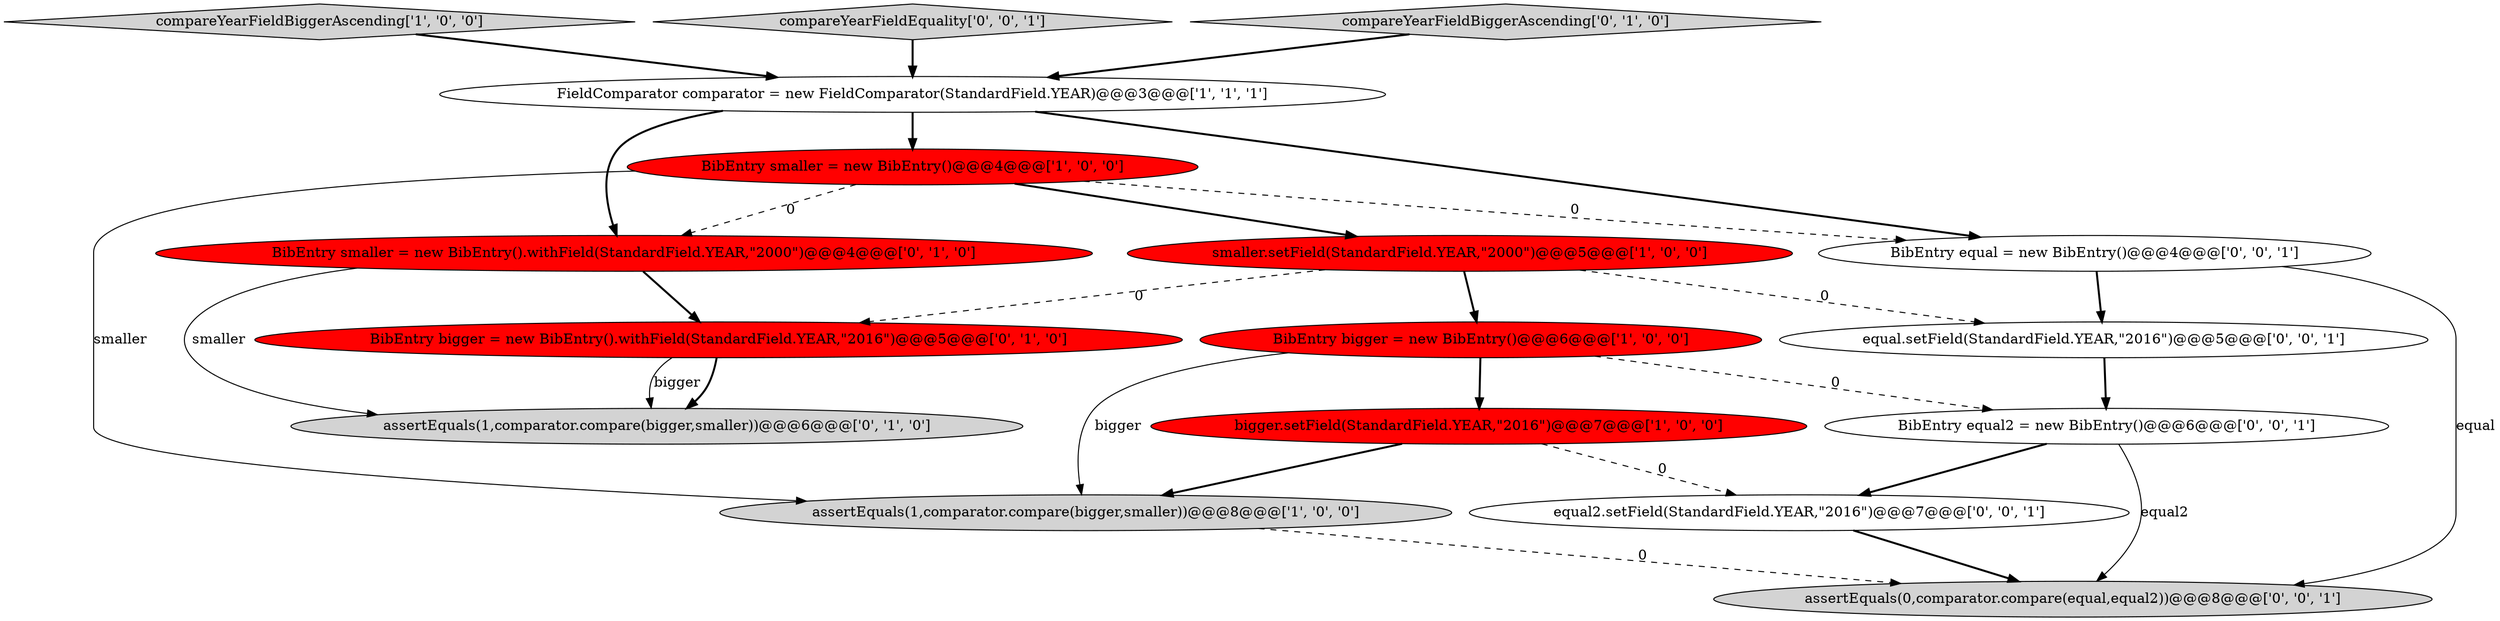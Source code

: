 digraph {
13 [style = filled, label = "BibEntry equal2 = new BibEntry()@@@6@@@['0', '0', '1']", fillcolor = white, shape = ellipse image = "AAA0AAABBB3BBB"];
1 [style = filled, label = "assertEquals(1,comparator.compare(bigger,smaller))@@@8@@@['1', '0', '0']", fillcolor = lightgray, shape = ellipse image = "AAA0AAABBB1BBB"];
10 [style = filled, label = "assertEquals(1,comparator.compare(bigger,smaller))@@@6@@@['0', '1', '0']", fillcolor = lightgray, shape = ellipse image = "AAA0AAABBB2BBB"];
16 [style = filled, label = "equal2.setField(StandardField.YEAR,\"2016\")@@@7@@@['0', '0', '1']", fillcolor = white, shape = ellipse image = "AAA0AAABBB3BBB"];
11 [style = filled, label = "equal.setField(StandardField.YEAR,\"2016\")@@@5@@@['0', '0', '1']", fillcolor = white, shape = ellipse image = "AAA0AAABBB3BBB"];
2 [style = filled, label = "compareYearFieldBiggerAscending['1', '0', '0']", fillcolor = lightgray, shape = diamond image = "AAA0AAABBB1BBB"];
12 [style = filled, label = "assertEquals(0,comparator.compare(equal,equal2))@@@8@@@['0', '0', '1']", fillcolor = lightgray, shape = ellipse image = "AAA0AAABBB3BBB"];
3 [style = filled, label = "BibEntry bigger = new BibEntry()@@@6@@@['1', '0', '0']", fillcolor = red, shape = ellipse image = "AAA1AAABBB1BBB"];
6 [style = filled, label = "FieldComparator comparator = new FieldComparator(StandardField.YEAR)@@@3@@@['1', '1', '1']", fillcolor = white, shape = ellipse image = "AAA0AAABBB1BBB"];
8 [style = filled, label = "BibEntry smaller = new BibEntry().withField(StandardField.YEAR,\"2000\")@@@4@@@['0', '1', '0']", fillcolor = red, shape = ellipse image = "AAA1AAABBB2BBB"];
15 [style = filled, label = "BibEntry equal = new BibEntry()@@@4@@@['0', '0', '1']", fillcolor = white, shape = ellipse image = "AAA0AAABBB3BBB"];
7 [style = filled, label = "BibEntry bigger = new BibEntry().withField(StandardField.YEAR,\"2016\")@@@5@@@['0', '1', '0']", fillcolor = red, shape = ellipse image = "AAA1AAABBB2BBB"];
14 [style = filled, label = "compareYearFieldEquality['0', '0', '1']", fillcolor = lightgray, shape = diamond image = "AAA0AAABBB3BBB"];
0 [style = filled, label = "bigger.setField(StandardField.YEAR,\"2016\")@@@7@@@['1', '0', '0']", fillcolor = red, shape = ellipse image = "AAA1AAABBB1BBB"];
9 [style = filled, label = "compareYearFieldBiggerAscending['0', '1', '0']", fillcolor = lightgray, shape = diamond image = "AAA0AAABBB2BBB"];
4 [style = filled, label = "BibEntry smaller = new BibEntry()@@@4@@@['1', '0', '0']", fillcolor = red, shape = ellipse image = "AAA1AAABBB1BBB"];
5 [style = filled, label = "smaller.setField(StandardField.YEAR,\"2000\")@@@5@@@['1', '0', '0']", fillcolor = red, shape = ellipse image = "AAA1AAABBB1BBB"];
5->3 [style = bold, label=""];
7->10 [style = bold, label=""];
2->6 [style = bold, label=""];
0->16 [style = dashed, label="0"];
8->10 [style = solid, label="smaller"];
7->10 [style = solid, label="bigger"];
3->1 [style = solid, label="bigger"];
3->13 [style = dashed, label="0"];
13->16 [style = bold, label=""];
13->12 [style = solid, label="equal2"];
6->15 [style = bold, label=""];
8->7 [style = bold, label=""];
3->0 [style = bold, label=""];
9->6 [style = bold, label=""];
1->12 [style = dashed, label="0"];
6->4 [style = bold, label=""];
15->12 [style = solid, label="equal"];
15->11 [style = bold, label=""];
5->11 [style = dashed, label="0"];
0->1 [style = bold, label=""];
4->15 [style = dashed, label="0"];
4->1 [style = solid, label="smaller"];
11->13 [style = bold, label=""];
6->8 [style = bold, label=""];
4->8 [style = dashed, label="0"];
5->7 [style = dashed, label="0"];
4->5 [style = bold, label=""];
16->12 [style = bold, label=""];
14->6 [style = bold, label=""];
}
